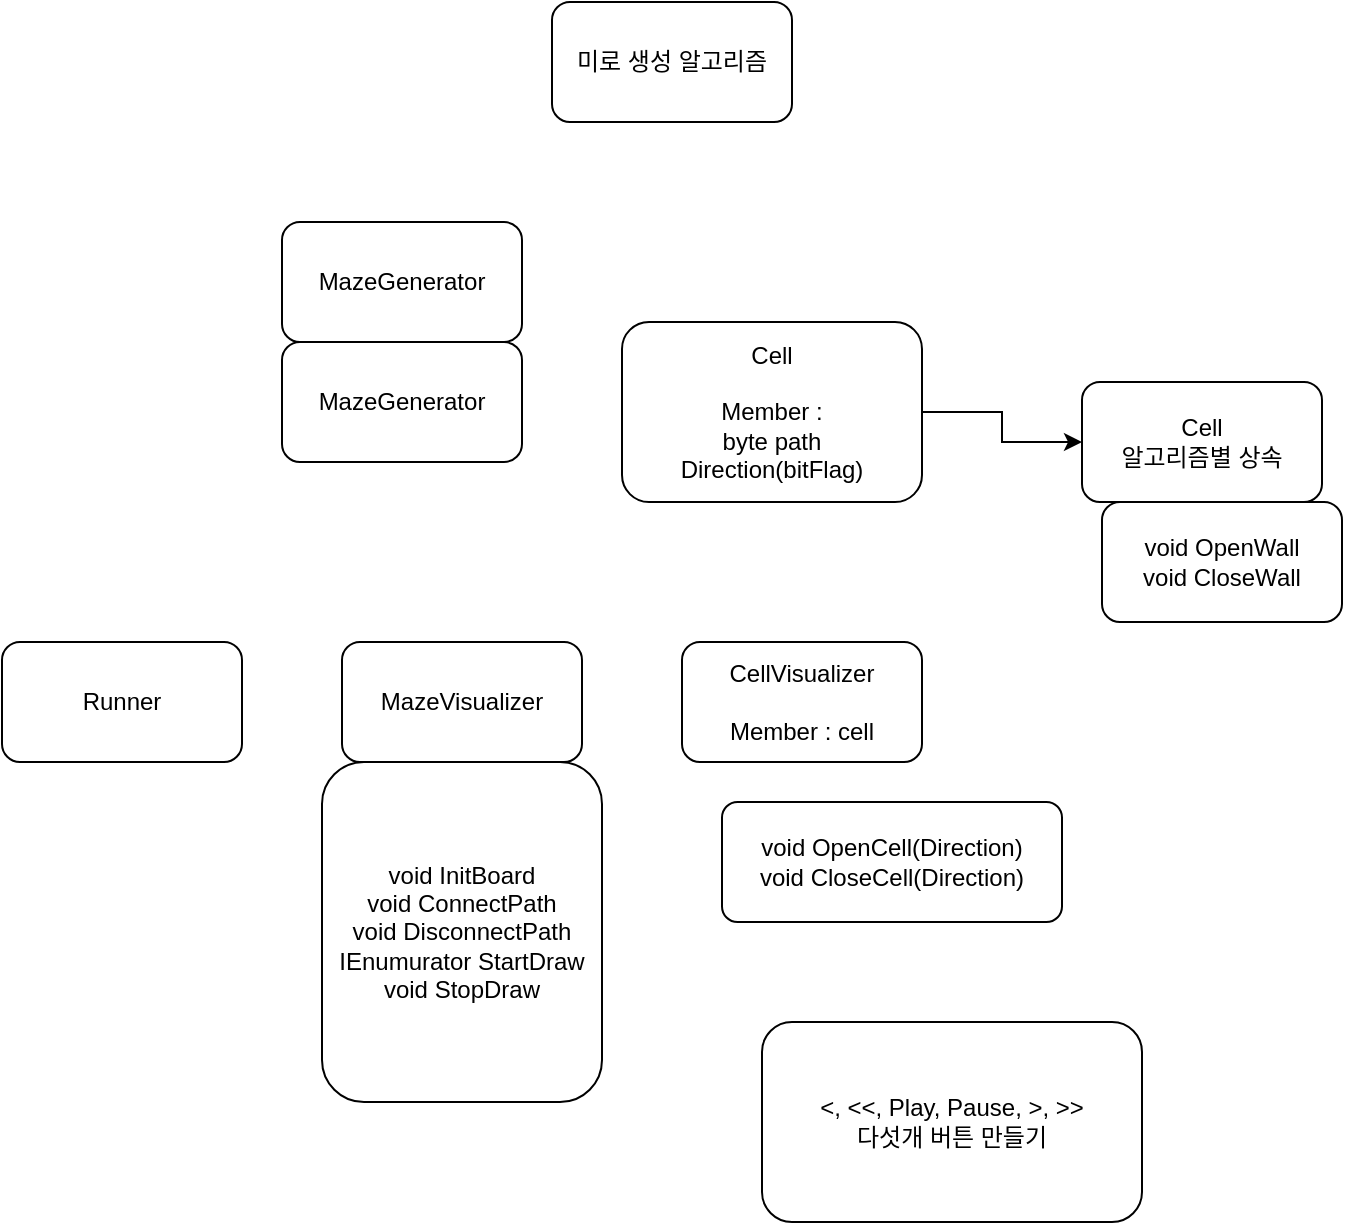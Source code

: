 <mxfile version="22.0.2" type="device">
  <diagram name="페이지-1" id="vG920ayvRO1No3iPuSZf">
    <mxGraphModel dx="1418" dy="828" grid="1" gridSize="10" guides="1" tooltips="1" connect="1" arrows="1" fold="1" page="1" pageScale="1" pageWidth="827" pageHeight="1169" math="0" shadow="0">
      <root>
        <mxCell id="0" />
        <mxCell id="1" parent="0" />
        <mxCell id="PEx7do8Qcd85nzU76y9i-1" value="미로 생성 알고리즘" style="rounded=1;whiteSpace=wrap;html=1;" parent="1" vertex="1">
          <mxGeometry x="355" y="100" width="120" height="60" as="geometry" />
        </mxCell>
        <mxCell id="PEx7do8Qcd85nzU76y9i-2" value="MazeGenerator" style="rounded=1;whiteSpace=wrap;html=1;" parent="1" vertex="1">
          <mxGeometry x="220" y="210" width="120" height="60" as="geometry" />
        </mxCell>
        <mxCell id="PEx7do8Qcd85nzU76y9i-10" value="" style="edgeStyle=orthogonalEdgeStyle;rounded=0;orthogonalLoop=1;jettySize=auto;html=1;" parent="1" source="PEx7do8Qcd85nzU76y9i-3" target="PEx7do8Qcd85nzU76y9i-9" edge="1">
          <mxGeometry relative="1" as="geometry" />
        </mxCell>
        <mxCell id="PEx7do8Qcd85nzU76y9i-3" value="Cell&lt;br&gt;&lt;br&gt;Member :&lt;br&gt;byte path&lt;br&gt;Direction(bitFlag)" style="rounded=1;whiteSpace=wrap;html=1;" parent="1" vertex="1">
          <mxGeometry x="390" y="260" width="150" height="90" as="geometry" />
        </mxCell>
        <mxCell id="PEx7do8Qcd85nzU76y9i-4" value="MazeVisualizer" style="rounded=1;whiteSpace=wrap;html=1;" parent="1" vertex="1">
          <mxGeometry x="250" y="420" width="120" height="60" as="geometry" />
        </mxCell>
        <mxCell id="PEx7do8Qcd85nzU76y9i-5" value="CellVisualizer&lt;br&gt;&lt;br&gt;Member : cell" style="rounded=1;whiteSpace=wrap;html=1;" parent="1" vertex="1">
          <mxGeometry x="420" y="420" width="120" height="60" as="geometry" />
        </mxCell>
        <mxCell id="PEx7do8Qcd85nzU76y9i-6" value="void OpenWall&lt;br&gt;void CloseWall" style="rounded=1;whiteSpace=wrap;html=1;" parent="1" vertex="1">
          <mxGeometry x="630" y="350" width="120" height="60" as="geometry" />
        </mxCell>
        <mxCell id="PEx7do8Qcd85nzU76y9i-9" value="Cell&lt;br&gt;알고리즘별 상속" style="rounded=1;whiteSpace=wrap;html=1;" parent="1" vertex="1">
          <mxGeometry x="620" y="290" width="120" height="60" as="geometry" />
        </mxCell>
        <mxCell id="sSuJ3yBCmhwUOJznemYb-1" value="void OpenCell(Direction)&lt;br&gt;void CloseCell(Direction)" style="rounded=1;whiteSpace=wrap;html=1;arcSize=13;" parent="1" vertex="1">
          <mxGeometry x="440" y="500" width="170" height="60" as="geometry" />
        </mxCell>
        <mxCell id="sSuJ3yBCmhwUOJznemYb-2" value="Runner" style="rounded=1;whiteSpace=wrap;html=1;" parent="1" vertex="1">
          <mxGeometry x="80" y="420" width="120" height="60" as="geometry" />
        </mxCell>
        <mxCell id="sSuJ3yBCmhwUOJznemYb-3" value="void InitBoard&lt;br&gt;void ConnectPath&lt;br&gt;void DisconnectPath&lt;br&gt;IEnumurator StartDraw&lt;br&gt;void StopDraw" style="rounded=1;whiteSpace=wrap;html=1;" parent="1" vertex="1">
          <mxGeometry x="240" y="480" width="140" height="170" as="geometry" />
        </mxCell>
        <mxCell id="sSuJ3yBCmhwUOJznemYb-4" value="MazeGenerator" style="rounded=1;whiteSpace=wrap;html=1;" parent="1" vertex="1">
          <mxGeometry x="220" y="270" width="120" height="60" as="geometry" />
        </mxCell>
        <mxCell id="5LMdZRGSF-kQaQBG601r-1" value="&amp;lt;, &amp;lt;&amp;lt;, Play, Pause, &amp;gt;, &amp;gt;&amp;gt;&lt;br&gt;다섯개 버튼 만들기" style="rounded=1;whiteSpace=wrap;html=1;" vertex="1" parent="1">
          <mxGeometry x="460" y="610" width="190" height="100" as="geometry" />
        </mxCell>
      </root>
    </mxGraphModel>
  </diagram>
</mxfile>
